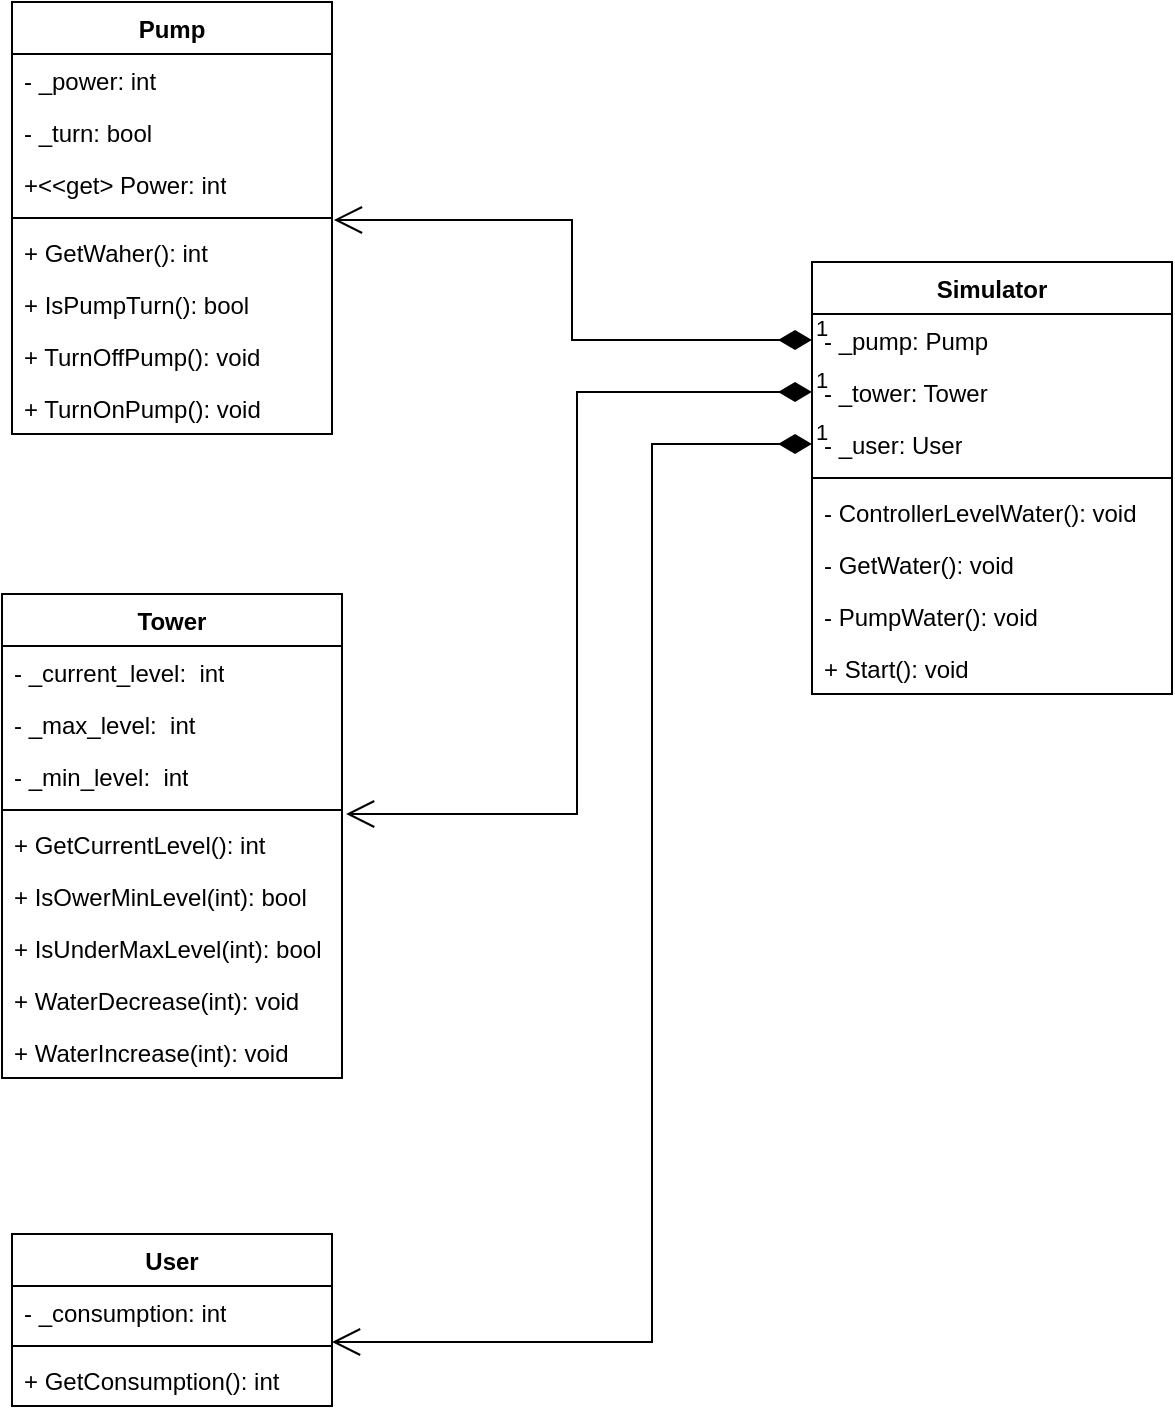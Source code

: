 <mxfile version="21.1.2" type="google">
  <diagram id="C5RBs43oDa-KdzZeNtuy" name="Page-1">
    <mxGraphModel grid="1" page="1" gridSize="10" guides="1" tooltips="1" connect="1" arrows="1" fold="1" pageScale="1" pageWidth="827" pageHeight="1169" math="0" shadow="0">
      <root>
        <mxCell id="WIyWlLk6GJQsqaUBKTNV-0" />
        <mxCell id="WIyWlLk6GJQsqaUBKTNV-1" parent="WIyWlLk6GJQsqaUBKTNV-0" />
        <mxCell id="vNM3L7dpoeNodZhcN5UO-0" value="User" style="swimlane;fontStyle=1;align=center;verticalAlign=top;childLayout=stackLayout;horizontal=1;startSize=26;horizontalStack=0;resizeParent=1;resizeParentMax=0;resizeLast=0;collapsible=1;marginBottom=0;whiteSpace=wrap;html=1;" vertex="1" parent="WIyWlLk6GJQsqaUBKTNV-1">
          <mxGeometry x="120" y="876" width="160" height="86" as="geometry" />
        </mxCell>
        <mxCell id="vNM3L7dpoeNodZhcN5UO-1" value="- _consumption: int" style="text;strokeColor=none;fillColor=none;align=left;verticalAlign=top;spacingLeft=4;spacingRight=4;overflow=hidden;rotatable=0;points=[[0,0.5],[1,0.5]];portConstraint=eastwest;whiteSpace=wrap;html=1;" vertex="1" parent="vNM3L7dpoeNodZhcN5UO-0">
          <mxGeometry y="26" width="160" height="26" as="geometry" />
        </mxCell>
        <mxCell id="vNM3L7dpoeNodZhcN5UO-2" value="" style="line;strokeWidth=1;fillColor=none;align=left;verticalAlign=middle;spacingTop=-1;spacingLeft=3;spacingRight=3;rotatable=0;labelPosition=right;points=[];portConstraint=eastwest;strokeColor=inherit;" vertex="1" parent="vNM3L7dpoeNodZhcN5UO-0">
          <mxGeometry y="52" width="160" height="8" as="geometry" />
        </mxCell>
        <mxCell id="vNM3L7dpoeNodZhcN5UO-3" value="+ GetConsumption(): int&lt;br&gt;" style="text;strokeColor=none;fillColor=none;align=left;verticalAlign=top;spacingLeft=4;spacingRight=4;overflow=hidden;rotatable=0;points=[[0,0.5],[1,0.5]];portConstraint=eastwest;whiteSpace=wrap;html=1;" vertex="1" parent="vNM3L7dpoeNodZhcN5UO-0">
          <mxGeometry y="60" width="160" height="26" as="geometry" />
        </mxCell>
        <mxCell id="vNM3L7dpoeNodZhcN5UO-10" value="Pump" style="swimlane;fontStyle=1;align=center;verticalAlign=top;childLayout=stackLayout;horizontal=1;startSize=26;horizontalStack=0;resizeParent=1;resizeParentMax=0;resizeLast=0;collapsible=1;marginBottom=0;whiteSpace=wrap;html=1;" vertex="1" parent="WIyWlLk6GJQsqaUBKTNV-1">
          <mxGeometry x="120" y="260" width="160" height="216" as="geometry" />
        </mxCell>
        <mxCell id="vNM3L7dpoeNodZhcN5UO-11" value="- _power: int" style="text;strokeColor=none;fillColor=none;align=left;verticalAlign=top;spacingLeft=4;spacingRight=4;overflow=hidden;rotatable=0;points=[[0,0.5],[1,0.5]];portConstraint=eastwest;whiteSpace=wrap;html=1;" vertex="1" parent="vNM3L7dpoeNodZhcN5UO-10">
          <mxGeometry y="26" width="160" height="26" as="geometry" />
        </mxCell>
        <mxCell id="vNM3L7dpoeNodZhcN5UO-14" value="- _turn: bool" style="text;strokeColor=none;fillColor=none;align=left;verticalAlign=top;spacingLeft=4;spacingRight=4;overflow=hidden;rotatable=0;points=[[0,0.5],[1,0.5]];portConstraint=eastwest;whiteSpace=wrap;html=1;" vertex="1" parent="vNM3L7dpoeNodZhcN5UO-10">
          <mxGeometry y="52" width="160" height="26" as="geometry" />
        </mxCell>
        <mxCell id="vNM3L7dpoeNodZhcN5UO-15" value="+&amp;lt;&amp;lt;get&amp;gt; Power: int" style="text;strokeColor=none;fillColor=none;align=left;verticalAlign=top;spacingLeft=4;spacingRight=4;overflow=hidden;rotatable=0;points=[[0,0.5],[1,0.5]];portConstraint=eastwest;whiteSpace=wrap;html=1;" vertex="1" parent="vNM3L7dpoeNodZhcN5UO-10">
          <mxGeometry y="78" width="160" height="26" as="geometry" />
        </mxCell>
        <mxCell id="vNM3L7dpoeNodZhcN5UO-12" value="" style="line;strokeWidth=1;fillColor=none;align=left;verticalAlign=middle;spacingTop=-1;spacingLeft=3;spacingRight=3;rotatable=0;labelPosition=right;points=[];portConstraint=eastwest;strokeColor=inherit;" vertex="1" parent="vNM3L7dpoeNodZhcN5UO-10">
          <mxGeometry y="104" width="160" height="8" as="geometry" />
        </mxCell>
        <mxCell id="vNM3L7dpoeNodZhcN5UO-13" value="+ GetWaher(): int" style="text;strokeColor=none;fillColor=none;align=left;verticalAlign=top;spacingLeft=4;spacingRight=4;overflow=hidden;rotatable=0;points=[[0,0.5],[1,0.5]];portConstraint=eastwest;whiteSpace=wrap;html=1;" vertex="1" parent="vNM3L7dpoeNodZhcN5UO-10">
          <mxGeometry y="112" width="160" height="26" as="geometry" />
        </mxCell>
        <mxCell id="vNM3L7dpoeNodZhcN5UO-16" value="+ IsPumpTurn(): bool" style="text;strokeColor=none;fillColor=none;align=left;verticalAlign=top;spacingLeft=4;spacingRight=4;overflow=hidden;rotatable=0;points=[[0,0.5],[1,0.5]];portConstraint=eastwest;whiteSpace=wrap;html=1;" vertex="1" parent="vNM3L7dpoeNodZhcN5UO-10">
          <mxGeometry y="138" width="160" height="26" as="geometry" />
        </mxCell>
        <mxCell id="vNM3L7dpoeNodZhcN5UO-17" value="+ TurnOffPump(): void" style="text;strokeColor=none;fillColor=none;align=left;verticalAlign=top;spacingLeft=4;spacingRight=4;overflow=hidden;rotatable=0;points=[[0,0.5],[1,0.5]];portConstraint=eastwest;whiteSpace=wrap;html=1;" vertex="1" parent="vNM3L7dpoeNodZhcN5UO-10">
          <mxGeometry y="164" width="160" height="26" as="geometry" />
        </mxCell>
        <mxCell id="vNM3L7dpoeNodZhcN5UO-18" value="+ TurnOnPump(): void" style="text;strokeColor=none;fillColor=none;align=left;verticalAlign=top;spacingLeft=4;spacingRight=4;overflow=hidden;rotatable=0;points=[[0,0.5],[1,0.5]];portConstraint=eastwest;whiteSpace=wrap;html=1;" vertex="1" parent="vNM3L7dpoeNodZhcN5UO-10">
          <mxGeometry y="190" width="160" height="26" as="geometry" />
        </mxCell>
        <mxCell id="vNM3L7dpoeNodZhcN5UO-19" value="Tower" style="swimlane;fontStyle=1;align=center;verticalAlign=top;childLayout=stackLayout;horizontal=1;startSize=26;horizontalStack=0;resizeParent=1;resizeParentMax=0;resizeLast=0;collapsible=1;marginBottom=0;whiteSpace=wrap;html=1;" vertex="1" parent="WIyWlLk6GJQsqaUBKTNV-1">
          <mxGeometry x="115" y="556" width="170" height="242" as="geometry">
            <mxRectangle x="320" y="670" width="70" height="30" as="alternateBounds" />
          </mxGeometry>
        </mxCell>
        <mxCell id="vNM3L7dpoeNodZhcN5UO-20" value="- _current_level:&amp;nbsp; int" style="text;strokeColor=none;fillColor=none;align=left;verticalAlign=top;spacingLeft=4;spacingRight=4;overflow=hidden;rotatable=0;points=[[0,0.5],[1,0.5]];portConstraint=eastwest;whiteSpace=wrap;html=1;" vertex="1" parent="vNM3L7dpoeNodZhcN5UO-19">
          <mxGeometry y="26" width="170" height="26" as="geometry" />
        </mxCell>
        <mxCell id="vNM3L7dpoeNodZhcN5UO-23" value="- _max_level:&amp;nbsp; int" style="text;strokeColor=none;fillColor=none;align=left;verticalAlign=top;spacingLeft=4;spacingRight=4;overflow=hidden;rotatable=0;points=[[0,0.5],[1,0.5]];portConstraint=eastwest;whiteSpace=wrap;html=1;" vertex="1" parent="vNM3L7dpoeNodZhcN5UO-19">
          <mxGeometry y="52" width="170" height="26" as="geometry" />
        </mxCell>
        <mxCell id="vNM3L7dpoeNodZhcN5UO-24" value="- _min_level:&amp;nbsp; int" style="text;strokeColor=none;fillColor=none;align=left;verticalAlign=top;spacingLeft=4;spacingRight=4;overflow=hidden;rotatable=0;points=[[0,0.5],[1,0.5]];portConstraint=eastwest;whiteSpace=wrap;html=1;" vertex="1" parent="vNM3L7dpoeNodZhcN5UO-19">
          <mxGeometry y="78" width="170" height="26" as="geometry" />
        </mxCell>
        <mxCell id="vNM3L7dpoeNodZhcN5UO-21" value="" style="line;strokeWidth=1;fillColor=none;align=left;verticalAlign=middle;spacingTop=-1;spacingLeft=3;spacingRight=3;rotatable=0;labelPosition=right;points=[];portConstraint=eastwest;strokeColor=inherit;" vertex="1" parent="vNM3L7dpoeNodZhcN5UO-19">
          <mxGeometry y="104" width="170" height="8" as="geometry" />
        </mxCell>
        <mxCell id="vNM3L7dpoeNodZhcN5UO-22" value="+ GetCurrentLevel(): int" style="text;strokeColor=none;fillColor=none;align=left;verticalAlign=top;spacingLeft=4;spacingRight=4;overflow=hidden;rotatable=0;points=[[0,0.5],[1,0.5]];portConstraint=eastwest;whiteSpace=wrap;html=1;" vertex="1" parent="vNM3L7dpoeNodZhcN5UO-19">
          <mxGeometry y="112" width="170" height="26" as="geometry" />
        </mxCell>
        <mxCell id="vNM3L7dpoeNodZhcN5UO-25" value="+ IsOwerMinLevel(int): bool" style="text;strokeColor=none;fillColor=none;align=left;verticalAlign=top;spacingLeft=4;spacingRight=4;overflow=hidden;rotatable=0;points=[[0,0.5],[1,0.5]];portConstraint=eastwest;whiteSpace=wrap;html=1;" vertex="1" parent="vNM3L7dpoeNodZhcN5UO-19">
          <mxGeometry y="138" width="170" height="26" as="geometry" />
        </mxCell>
        <mxCell id="vNM3L7dpoeNodZhcN5UO-26" value="+ IsUnderMaxLevel(int): bool" style="text;strokeColor=none;fillColor=none;align=left;verticalAlign=top;spacingLeft=4;spacingRight=4;overflow=hidden;rotatable=0;points=[[0,0.5],[1,0.5]];portConstraint=eastwest;whiteSpace=wrap;html=1;" vertex="1" parent="vNM3L7dpoeNodZhcN5UO-19">
          <mxGeometry y="164" width="170" height="26" as="geometry" />
        </mxCell>
        <mxCell id="vNM3L7dpoeNodZhcN5UO-28" value="+ WaterDecrease(int): void" style="text;strokeColor=none;fillColor=none;align=left;verticalAlign=top;spacingLeft=4;spacingRight=4;overflow=hidden;rotatable=0;points=[[0,0.5],[1,0.5]];portConstraint=eastwest;whiteSpace=wrap;html=1;" vertex="1" parent="vNM3L7dpoeNodZhcN5UO-19">
          <mxGeometry y="190" width="170" height="26" as="geometry" />
        </mxCell>
        <mxCell id="vNM3L7dpoeNodZhcN5UO-29" value="+ WaterIncrease(int): void" style="text;strokeColor=none;fillColor=none;align=left;verticalAlign=top;spacingLeft=4;spacingRight=4;overflow=hidden;rotatable=0;points=[[0,0.5],[1,0.5]];portConstraint=eastwest;whiteSpace=wrap;html=1;" vertex="1" parent="vNM3L7dpoeNodZhcN5UO-19">
          <mxGeometry y="216" width="170" height="26" as="geometry" />
        </mxCell>
        <mxCell id="vNM3L7dpoeNodZhcN5UO-30" value="Simulator" style="swimlane;fontStyle=1;align=center;verticalAlign=top;childLayout=stackLayout;horizontal=1;startSize=26;horizontalStack=0;resizeParent=1;resizeParentMax=0;resizeLast=0;collapsible=1;marginBottom=0;whiteSpace=wrap;html=1;" vertex="1" parent="WIyWlLk6GJQsqaUBKTNV-1">
          <mxGeometry x="520" y="390" width="180" height="216" as="geometry" />
        </mxCell>
        <mxCell id="vNM3L7dpoeNodZhcN5UO-31" value="- _pump: Pump" style="text;strokeColor=none;fillColor=none;align=left;verticalAlign=top;spacingLeft=4;spacingRight=4;overflow=hidden;rotatable=0;points=[[0,0.5],[1,0.5]];portConstraint=eastwest;whiteSpace=wrap;html=1;" vertex="1" parent="vNM3L7dpoeNodZhcN5UO-30">
          <mxGeometry y="26" width="180" height="26" as="geometry" />
        </mxCell>
        <mxCell id="vNM3L7dpoeNodZhcN5UO-34" value="- _tower: Tower" style="text;strokeColor=none;fillColor=none;align=left;verticalAlign=top;spacingLeft=4;spacingRight=4;overflow=hidden;rotatable=0;points=[[0,0.5],[1,0.5]];portConstraint=eastwest;whiteSpace=wrap;html=1;" vertex="1" parent="vNM3L7dpoeNodZhcN5UO-30">
          <mxGeometry y="52" width="180" height="26" as="geometry" />
        </mxCell>
        <mxCell id="vNM3L7dpoeNodZhcN5UO-35" value="- _user: User" style="text;strokeColor=none;fillColor=none;align=left;verticalAlign=top;spacingLeft=4;spacingRight=4;overflow=hidden;rotatable=0;points=[[0,0.5],[1,0.5]];portConstraint=eastwest;whiteSpace=wrap;html=1;" vertex="1" parent="vNM3L7dpoeNodZhcN5UO-30">
          <mxGeometry y="78" width="180" height="26" as="geometry" />
        </mxCell>
        <mxCell id="vNM3L7dpoeNodZhcN5UO-32" value="" style="line;strokeWidth=1;fillColor=none;align=left;verticalAlign=middle;spacingTop=-1;spacingLeft=3;spacingRight=3;rotatable=0;labelPosition=right;points=[];portConstraint=eastwest;strokeColor=inherit;" vertex="1" parent="vNM3L7dpoeNodZhcN5UO-30">
          <mxGeometry y="104" width="180" height="8" as="geometry" />
        </mxCell>
        <mxCell id="vNM3L7dpoeNodZhcN5UO-33" value="- ControllerLevelWater(): void" style="text;strokeColor=none;fillColor=none;align=left;verticalAlign=top;spacingLeft=4;spacingRight=4;overflow=hidden;rotatable=0;points=[[0,0.5],[1,0.5]];portConstraint=eastwest;whiteSpace=wrap;html=1;" vertex="1" parent="vNM3L7dpoeNodZhcN5UO-30">
          <mxGeometry y="112" width="180" height="26" as="geometry" />
        </mxCell>
        <mxCell id="vNM3L7dpoeNodZhcN5UO-36" value="- GetWater(): void" style="text;strokeColor=none;fillColor=none;align=left;verticalAlign=top;spacingLeft=4;spacingRight=4;overflow=hidden;rotatable=0;points=[[0,0.5],[1,0.5]];portConstraint=eastwest;whiteSpace=wrap;html=1;" vertex="1" parent="vNM3L7dpoeNodZhcN5UO-30">
          <mxGeometry y="138" width="180" height="26" as="geometry" />
        </mxCell>
        <mxCell id="vNM3L7dpoeNodZhcN5UO-37" value="- PumpWater(): void" style="text;strokeColor=none;fillColor=none;align=left;verticalAlign=top;spacingLeft=4;spacingRight=4;overflow=hidden;rotatable=0;points=[[0,0.5],[1,0.5]];portConstraint=eastwest;whiteSpace=wrap;html=1;" vertex="1" parent="vNM3L7dpoeNodZhcN5UO-30">
          <mxGeometry y="164" width="180" height="26" as="geometry" />
        </mxCell>
        <mxCell id="vNM3L7dpoeNodZhcN5UO-38" value="+ Start(): void" style="text;strokeColor=none;fillColor=none;align=left;verticalAlign=top;spacingLeft=4;spacingRight=4;overflow=hidden;rotatable=0;points=[[0,0.5],[1,0.5]];portConstraint=eastwest;whiteSpace=wrap;html=1;" vertex="1" parent="vNM3L7dpoeNodZhcN5UO-30">
          <mxGeometry y="190" width="180" height="26" as="geometry" />
        </mxCell>
        <mxCell id="vNM3L7dpoeNodZhcN5UO-40" value="1" style="endArrow=open;html=1;endSize=12;startArrow=diamondThin;startSize=14;startFill=1;edgeStyle=orthogonalEdgeStyle;align=left;verticalAlign=bottom;rounded=0;entryX=1.006;entryY=1.192;entryDx=0;entryDy=0;entryPerimeter=0;exitX=0;exitY=0.5;exitDx=0;exitDy=0;" edge="1" parent="WIyWlLk6GJQsqaUBKTNV-1" source="vNM3L7dpoeNodZhcN5UO-31" target="vNM3L7dpoeNodZhcN5UO-15">
          <mxGeometry x="-1" y="3" relative="1" as="geometry">
            <mxPoint x="390" y="560" as="sourcePoint" />
            <mxPoint x="550" y="560" as="targetPoint" />
          </mxGeometry>
        </mxCell>
        <mxCell id="vNM3L7dpoeNodZhcN5UO-42" value="1" style="endArrow=open;html=1;endSize=12;startArrow=diamondThin;startSize=14;startFill=1;edgeStyle=orthogonalEdgeStyle;align=left;verticalAlign=bottom;rounded=0;exitX=0;exitY=0.5;exitDx=0;exitDy=0;entryX=1.012;entryY=-0.077;entryDx=0;entryDy=0;entryPerimeter=0;" edge="1" parent="WIyWlLk6GJQsqaUBKTNV-1" source="vNM3L7dpoeNodZhcN5UO-34" target="vNM3L7dpoeNodZhcN5UO-22">
          <mxGeometry x="-1" y="3" relative="1" as="geometry">
            <mxPoint x="390" y="560" as="sourcePoint" />
            <mxPoint x="330" y="640" as="targetPoint" />
          </mxGeometry>
        </mxCell>
        <mxCell id="vNM3L7dpoeNodZhcN5UO-43" value="1" style="endArrow=open;html=1;endSize=12;startArrow=diamondThin;startSize=14;startFill=1;edgeStyle=orthogonalEdgeStyle;align=left;verticalAlign=bottom;rounded=0;exitX=0;exitY=0.5;exitDx=0;exitDy=0;entryX=1;entryY=1.077;entryDx=0;entryDy=0;entryPerimeter=0;" edge="1" parent="WIyWlLk6GJQsqaUBKTNV-1" source="vNM3L7dpoeNodZhcN5UO-35" target="vNM3L7dpoeNodZhcN5UO-1">
          <mxGeometry x="-1" y="3" relative="1" as="geometry">
            <mxPoint x="390" y="560" as="sourcePoint" />
            <mxPoint x="330" y="820" as="targetPoint" />
            <Array as="points">
              <mxPoint x="440" y="481" />
              <mxPoint x="440" y="930" />
            </Array>
          </mxGeometry>
        </mxCell>
      </root>
    </mxGraphModel>
  </diagram>
</mxfile>
